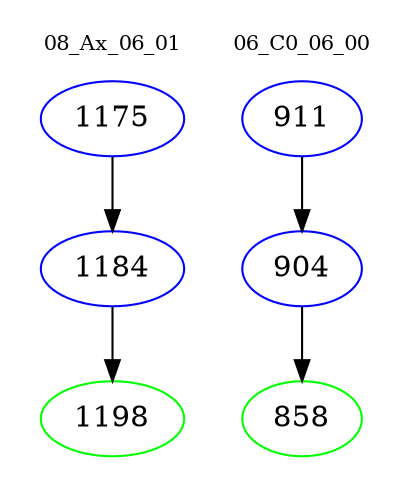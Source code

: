 digraph{
subgraph cluster_0 {
color = white
label = "08_Ax_06_01";
fontsize=10;
T0_1175 [label="1175", color="blue"]
T0_1175 -> T0_1184 [color="black"]
T0_1184 [label="1184", color="blue"]
T0_1184 -> T0_1198 [color="black"]
T0_1198 [label="1198", color="green"]
}
subgraph cluster_1 {
color = white
label = "06_C0_06_00";
fontsize=10;
T1_911 [label="911", color="blue"]
T1_911 -> T1_904 [color="black"]
T1_904 [label="904", color="blue"]
T1_904 -> T1_858 [color="black"]
T1_858 [label="858", color="green"]
}
}
